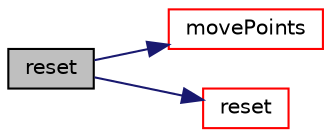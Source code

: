 digraph "reset"
{
  bgcolor="transparent";
  edge [fontname="Helvetica",fontsize="10",labelfontname="Helvetica",labelfontsize="10"];
  node [fontname="Helvetica",fontsize="10",shape=record];
  rankdir="LR";
  Node13265 [label="reset",height=0.2,width=0.4,color="black", fillcolor="grey75", style="filled", fontcolor="black"];
  Node13265 -> Node13266 [color="midnightblue",fontsize="10",style="solid",fontname="Helvetica"];
  Node13266 [label="movePoints",height=0.2,width=0.4,color="red",URL="$a28685.html#acd973cbaa6d78152b8522609d87bd8c8",tooltip="Move points, returns volumes swept by faces in motion. "];
  Node13265 -> Node13319 [color="midnightblue",fontsize="10",style="solid",fontname="Helvetica"];
  Node13319 [label="reset",height=0.2,width=0.4,color="red",URL="$a28685.html#ac903a0172c5522dec15fd571f93bee47",tooltip="Reset this primitiveMesh given the primitive array sizes. "];
}
